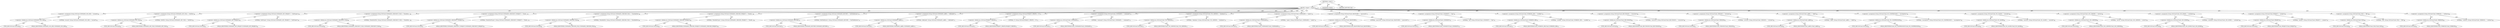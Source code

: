 digraph "&lt;clinit&gt;" {  
"111669149696" [label = <(METHOD,&lt;clinit&gt;)> ]
"25769803776" [label = <(BLOCK,&lt;empty&gt;,&lt;empty&gt;)> ]
"30064771072" [label = <(&lt;operator&gt;.assignment,String SOSCmd.COMMAND_SOS_EXE = &quot;soscmd&quot;)<SUB>63</SUB>> ]
"30064771073" [label = <(&lt;operator&gt;.fieldAccess,SOSCmd.COMMAND_SOS_EXE)<SUB>63</SUB>> ]
"180388626432" [label = <(TYPE_REF,SOSCmd,SOSCmd)<SUB>63</SUB>> ]
"55834574848" [label = <(FIELD_IDENTIFIER,COMMAND_SOS_EXE,COMMAND_SOS_EXE)<SUB>63</SUB>> ]
"90194313216" [label = <(LITERAL,&quot;soscmd&quot;,String SOSCmd.COMMAND_SOS_EXE = &quot;soscmd&quot;)<SUB>63</SUB>> ]
"30064771074" [label = <(&lt;operator&gt;.assignment,String SOSCmd.COMMAND_GET_FILE = &quot;GetFile&quot;)<SUB>64</SUB>> ]
"30064771075" [label = <(&lt;operator&gt;.fieldAccess,SOSCmd.COMMAND_GET_FILE)<SUB>64</SUB>> ]
"180388626433" [label = <(TYPE_REF,SOSCmd,SOSCmd)<SUB>64</SUB>> ]
"55834574849" [label = <(FIELD_IDENTIFIER,COMMAND_GET_FILE,COMMAND_GET_FILE)<SUB>64</SUB>> ]
"90194313217" [label = <(LITERAL,&quot;GetFile&quot;,String SOSCmd.COMMAND_GET_FILE = &quot;GetFile&quot;)<SUB>64</SUB>> ]
"30064771076" [label = <(&lt;operator&gt;.assignment,String SOSCmd.COMMAND_GET_PROJECT = &quot;GetProject&quot;)<SUB>65</SUB>> ]
"30064771077" [label = <(&lt;operator&gt;.fieldAccess,SOSCmd.COMMAND_GET_PROJECT)<SUB>65</SUB>> ]
"180388626434" [label = <(TYPE_REF,SOSCmd,SOSCmd)<SUB>65</SUB>> ]
"55834574850" [label = <(FIELD_IDENTIFIER,COMMAND_GET_PROJECT,COMMAND_GET_PROJECT)<SUB>65</SUB>> ]
"90194313218" [label = <(LITERAL,&quot;GetProject&quot;,String SOSCmd.COMMAND_GET_PROJECT = &quot;GetProject&quot;)<SUB>65</SUB>> ]
"30064771078" [label = <(&lt;operator&gt;.assignment,String SOSCmd.COMMAND_CHECKOUT_FILE = &quot;CheckOut...)<SUB>66</SUB>> ]
"30064771079" [label = <(&lt;operator&gt;.fieldAccess,SOSCmd.COMMAND_CHECKOUT_FILE)<SUB>66</SUB>> ]
"180388626435" [label = <(TYPE_REF,SOSCmd,SOSCmd)<SUB>66</SUB>> ]
"55834574851" [label = <(FIELD_IDENTIFIER,COMMAND_CHECKOUT_FILE,COMMAND_CHECKOUT_FILE)<SUB>66</SUB>> ]
"90194313219" [label = <(LITERAL,&quot;CheckOutFile&quot;,String SOSCmd.COMMAND_CHECKOUT_FILE = &quot;CheckOut...)<SUB>66</SUB>> ]
"30064771080" [label = <(&lt;operator&gt;.assignment,String SOSCmd.COMMAND_CHECKOUT_PROJECT = &quot;Check...)<SUB>67</SUB>> ]
"30064771081" [label = <(&lt;operator&gt;.fieldAccess,SOSCmd.COMMAND_CHECKOUT_PROJECT)<SUB>67</SUB>> ]
"180388626436" [label = <(TYPE_REF,SOSCmd,SOSCmd)<SUB>67</SUB>> ]
"55834574852" [label = <(FIELD_IDENTIFIER,COMMAND_CHECKOUT_PROJECT,COMMAND_CHECKOUT_PROJECT)<SUB>67</SUB>> ]
"90194313220" [label = <(LITERAL,&quot;CheckOutProject&quot;,String SOSCmd.COMMAND_CHECKOUT_PROJECT = &quot;Check...)<SUB>67</SUB>> ]
"30064771082" [label = <(&lt;operator&gt;.assignment,String SOSCmd.COMMAND_CHECKIN_FILE = &quot;CheckInFile&quot;)<SUB>68</SUB>> ]
"30064771083" [label = <(&lt;operator&gt;.fieldAccess,SOSCmd.COMMAND_CHECKIN_FILE)<SUB>68</SUB>> ]
"180388626437" [label = <(TYPE_REF,SOSCmd,SOSCmd)<SUB>68</SUB>> ]
"55834574853" [label = <(FIELD_IDENTIFIER,COMMAND_CHECKIN_FILE,COMMAND_CHECKIN_FILE)<SUB>68</SUB>> ]
"90194313221" [label = <(LITERAL,&quot;CheckInFile&quot;,String SOSCmd.COMMAND_CHECKIN_FILE = &quot;CheckInFile&quot;)<SUB>68</SUB>> ]
"30064771084" [label = <(&lt;operator&gt;.assignment,String SOSCmd.COMMAND_CHECKIN_PROJECT = &quot;CheckI...)<SUB>69</SUB>> ]
"30064771085" [label = <(&lt;operator&gt;.fieldAccess,SOSCmd.COMMAND_CHECKIN_PROJECT)<SUB>69</SUB>> ]
"180388626438" [label = <(TYPE_REF,SOSCmd,SOSCmd)<SUB>69</SUB>> ]
"55834574854" [label = <(FIELD_IDENTIFIER,COMMAND_CHECKIN_PROJECT,COMMAND_CHECKIN_PROJECT)<SUB>69</SUB>> ]
"90194313222" [label = <(LITERAL,&quot;CheckInProject&quot;,String SOSCmd.COMMAND_CHECKIN_PROJECT = &quot;CheckI...)<SUB>69</SUB>> ]
"30064771086" [label = <(&lt;operator&gt;.assignment,String SOSCmd.COMMAND_HISTORY = &quot;GetFileHistory&quot;)<SUB>70</SUB>> ]
"30064771087" [label = <(&lt;operator&gt;.fieldAccess,SOSCmd.COMMAND_HISTORY)<SUB>70</SUB>> ]
"180388626439" [label = <(TYPE_REF,SOSCmd,SOSCmd)<SUB>70</SUB>> ]
"55834574855" [label = <(FIELD_IDENTIFIER,COMMAND_HISTORY,COMMAND_HISTORY)<SUB>70</SUB>> ]
"90194313223" [label = <(LITERAL,&quot;GetFileHistory&quot;,String SOSCmd.COMMAND_HISTORY = &quot;GetFileHistory&quot;)<SUB>70</SUB>> ]
"30064771088" [label = <(&lt;operator&gt;.assignment,String SOSCmd.COMMAND_LABEL = &quot;AddLabel&quot;)<SUB>71</SUB>> ]
"30064771089" [label = <(&lt;operator&gt;.fieldAccess,SOSCmd.COMMAND_LABEL)<SUB>71</SUB>> ]
"180388626440" [label = <(TYPE_REF,SOSCmd,SOSCmd)<SUB>71</SUB>> ]
"55834574856" [label = <(FIELD_IDENTIFIER,COMMAND_LABEL,COMMAND_LABEL)<SUB>71</SUB>> ]
"90194313224" [label = <(LITERAL,&quot;AddLabel&quot;,String SOSCmd.COMMAND_LABEL = &quot;AddLabel&quot;)<SUB>71</SUB>> ]
"30064771090" [label = <(&lt;operator&gt;.assignment,String SOSCmd.PROJECT_PREFIX = &quot;$&quot;)<SUB>72</SUB>> ]
"30064771091" [label = <(&lt;operator&gt;.fieldAccess,SOSCmd.PROJECT_PREFIX)<SUB>72</SUB>> ]
"180388626441" [label = <(TYPE_REF,SOSCmd,SOSCmd)<SUB>72</SUB>> ]
"55834574857" [label = <(FIELD_IDENTIFIER,PROJECT_PREFIX,PROJECT_PREFIX)<SUB>72</SUB>> ]
"90194313225" [label = <(LITERAL,&quot;$&quot;,String SOSCmd.PROJECT_PREFIX = &quot;$&quot;)<SUB>72</SUB>> ]
"30064771092" [label = <(&lt;operator&gt;.assignment,String SOSCmd.FLAG_COMMAND = &quot;-command&quot;)<SUB>74</SUB>> ]
"30064771093" [label = <(&lt;operator&gt;.fieldAccess,SOSCmd.FLAG_COMMAND)<SUB>74</SUB>> ]
"180388626442" [label = <(TYPE_REF,SOSCmd,SOSCmd)<SUB>74</SUB>> ]
"55834574858" [label = <(FIELD_IDENTIFIER,FLAG_COMMAND,FLAG_COMMAND)<SUB>74</SUB>> ]
"90194313226" [label = <(LITERAL,&quot;-command&quot;,String SOSCmd.FLAG_COMMAND = &quot;-command&quot;)<SUB>74</SUB>> ]
"30064771094" [label = <(&lt;operator&gt;.assignment,String SOSCmd.FLAG_VSS_SERVER = &quot;-database&quot;)<SUB>75</SUB>> ]
"30064771095" [label = <(&lt;operator&gt;.fieldAccess,SOSCmd.FLAG_VSS_SERVER)<SUB>75</SUB>> ]
"180388626443" [label = <(TYPE_REF,SOSCmd,SOSCmd)<SUB>75</SUB>> ]
"55834574859" [label = <(FIELD_IDENTIFIER,FLAG_VSS_SERVER,FLAG_VSS_SERVER)<SUB>75</SUB>> ]
"90194313227" [label = <(LITERAL,&quot;-database&quot;,String SOSCmd.FLAG_VSS_SERVER = &quot;-database&quot;)<SUB>75</SUB>> ]
"30064771096" [label = <(&lt;operator&gt;.assignment,String SOSCmd.FLAG_USERNAME = &quot;-name&quot;)<SUB>76</SUB>> ]
"30064771097" [label = <(&lt;operator&gt;.fieldAccess,SOSCmd.FLAG_USERNAME)<SUB>76</SUB>> ]
"180388626444" [label = <(TYPE_REF,SOSCmd,SOSCmd)<SUB>76</SUB>> ]
"55834574860" [label = <(FIELD_IDENTIFIER,FLAG_USERNAME,FLAG_USERNAME)<SUB>76</SUB>> ]
"90194313228" [label = <(LITERAL,&quot;-name&quot;,String SOSCmd.FLAG_USERNAME = &quot;-name&quot;)<SUB>76</SUB>> ]
"30064771098" [label = <(&lt;operator&gt;.assignment,String SOSCmd.FLAG_PASSWORD = &quot;-password&quot;)<SUB>77</SUB>> ]
"30064771099" [label = <(&lt;operator&gt;.fieldAccess,SOSCmd.FLAG_PASSWORD)<SUB>77</SUB>> ]
"180388626445" [label = <(TYPE_REF,SOSCmd,SOSCmd)<SUB>77</SUB>> ]
"55834574861" [label = <(FIELD_IDENTIFIER,FLAG_PASSWORD,FLAG_PASSWORD)<SUB>77</SUB>> ]
"90194313229" [label = <(LITERAL,&quot;-password&quot;,String SOSCmd.FLAG_PASSWORD = &quot;-password&quot;)<SUB>77</SUB>> ]
"30064771100" [label = <(&lt;operator&gt;.assignment,String SOSCmd.FLAG_COMMENT = &quot;-log&quot;)<SUB>78</SUB>> ]
"30064771101" [label = <(&lt;operator&gt;.fieldAccess,SOSCmd.FLAG_COMMENT)<SUB>78</SUB>> ]
"180388626446" [label = <(TYPE_REF,SOSCmd,SOSCmd)<SUB>78</SUB>> ]
"55834574862" [label = <(FIELD_IDENTIFIER,FLAG_COMMENT,FLAG_COMMENT)<SUB>78</SUB>> ]
"90194313230" [label = <(LITERAL,&quot;-log&quot;,String SOSCmd.FLAG_COMMENT = &quot;-log&quot;)<SUB>78</SUB>> ]
"30064771102" [label = <(&lt;operator&gt;.assignment,String SOSCmd.FLAG_WORKING_DIR = &quot;-workdir&quot;)<SUB>79</SUB>> ]
"30064771103" [label = <(&lt;operator&gt;.fieldAccess,SOSCmd.FLAG_WORKING_DIR)<SUB>79</SUB>> ]
"180388626447" [label = <(TYPE_REF,SOSCmd,SOSCmd)<SUB>79</SUB>> ]
"55834574863" [label = <(FIELD_IDENTIFIER,FLAG_WORKING_DIR,FLAG_WORKING_DIR)<SUB>79</SUB>> ]
"90194313231" [label = <(LITERAL,&quot;-workdir&quot;,String SOSCmd.FLAG_WORKING_DIR = &quot;-workdir&quot;)<SUB>79</SUB>> ]
"30064771104" [label = <(&lt;operator&gt;.assignment,String SOSCmd.FLAG_RECURSION = &quot;-recursive&quot;)<SUB>80</SUB>> ]
"30064771105" [label = <(&lt;operator&gt;.fieldAccess,SOSCmd.FLAG_RECURSION)<SUB>80</SUB>> ]
"180388626448" [label = <(TYPE_REF,SOSCmd,SOSCmd)<SUB>80</SUB>> ]
"55834574864" [label = <(FIELD_IDENTIFIER,FLAG_RECURSION,FLAG_RECURSION)<SUB>80</SUB>> ]
"90194313232" [label = <(LITERAL,&quot;-recursive&quot;,String SOSCmd.FLAG_RECURSION = &quot;-recursive&quot;)<SUB>80</SUB>> ]
"30064771106" [label = <(&lt;operator&gt;.assignment,String SOSCmd.FLAG_VERSION = &quot;-revision&quot;)<SUB>81</SUB>> ]
"30064771107" [label = <(&lt;operator&gt;.fieldAccess,SOSCmd.FLAG_VERSION)<SUB>81</SUB>> ]
"180388626449" [label = <(TYPE_REF,SOSCmd,SOSCmd)<SUB>81</SUB>> ]
"55834574865" [label = <(FIELD_IDENTIFIER,FLAG_VERSION,FLAG_VERSION)<SUB>81</SUB>> ]
"90194313233" [label = <(LITERAL,&quot;-revision&quot;,String SOSCmd.FLAG_VERSION = &quot;-revision&quot;)<SUB>81</SUB>> ]
"30064771108" [label = <(&lt;operator&gt;.assignment,String SOSCmd.FLAG_LABEL = &quot;-label&quot;)<SUB>82</SUB>> ]
"30064771109" [label = <(&lt;operator&gt;.fieldAccess,SOSCmd.FLAG_LABEL)<SUB>82</SUB>> ]
"180388626450" [label = <(TYPE_REF,SOSCmd,SOSCmd)<SUB>82</SUB>> ]
"55834574866" [label = <(FIELD_IDENTIFIER,FLAG_LABEL,FLAG_LABEL)<SUB>82</SUB>> ]
"90194313234" [label = <(LITERAL,&quot;-label&quot;,String SOSCmd.FLAG_LABEL = &quot;-label&quot;)<SUB>82</SUB>> ]
"30064771110" [label = <(&lt;operator&gt;.assignment,String SOSCmd.FLAG_NO_COMPRESSION = &quot;-nocompress&quot;)<SUB>83</SUB>> ]
"30064771111" [label = <(&lt;operator&gt;.fieldAccess,SOSCmd.FLAG_NO_COMPRESSION)<SUB>83</SUB>> ]
"180388626451" [label = <(TYPE_REF,SOSCmd,SOSCmd)<SUB>83</SUB>> ]
"55834574867" [label = <(FIELD_IDENTIFIER,FLAG_NO_COMPRESSION,FLAG_NO_COMPRESSION)<SUB>83</SUB>> ]
"90194313235" [label = <(LITERAL,&quot;-nocompress&quot;,String SOSCmd.FLAG_NO_COMPRESSION = &quot;-nocompress&quot;)<SUB>83</SUB>> ]
"30064771112" [label = <(&lt;operator&gt;.assignment,String SOSCmd.FLAG_NO_CACHE = &quot;-nocache&quot;)<SUB>84</SUB>> ]
"30064771113" [label = <(&lt;operator&gt;.fieldAccess,SOSCmd.FLAG_NO_CACHE)<SUB>84</SUB>> ]
"180388626452" [label = <(TYPE_REF,SOSCmd,SOSCmd)<SUB>84</SUB>> ]
"55834574868" [label = <(FIELD_IDENTIFIER,FLAG_NO_CACHE,FLAG_NO_CACHE)<SUB>84</SUB>> ]
"90194313236" [label = <(LITERAL,&quot;-nocache&quot;,String SOSCmd.FLAG_NO_CACHE = &quot;-nocache&quot;)<SUB>84</SUB>> ]
"30064771114" [label = <(&lt;operator&gt;.assignment,String SOSCmd.FLAG_SOS_SERVER = &quot;-server&quot;)<SUB>85</SUB>> ]
"30064771115" [label = <(&lt;operator&gt;.fieldAccess,SOSCmd.FLAG_SOS_SERVER)<SUB>85</SUB>> ]
"180388626453" [label = <(TYPE_REF,SOSCmd,SOSCmd)<SUB>85</SUB>> ]
"55834574869" [label = <(FIELD_IDENTIFIER,FLAG_SOS_SERVER,FLAG_SOS_SERVER)<SUB>85</SUB>> ]
"90194313237" [label = <(LITERAL,&quot;-server&quot;,String SOSCmd.FLAG_SOS_SERVER = &quot;-server&quot;)<SUB>85</SUB>> ]
"30064771116" [label = <(&lt;operator&gt;.assignment,String SOSCmd.FLAG_SOS_HOME = &quot;-soshome&quot;)<SUB>86</SUB>> ]
"30064771117" [label = <(&lt;operator&gt;.fieldAccess,SOSCmd.FLAG_SOS_HOME)<SUB>86</SUB>> ]
"180388626454" [label = <(TYPE_REF,SOSCmd,SOSCmd)<SUB>86</SUB>> ]
"55834574870" [label = <(FIELD_IDENTIFIER,FLAG_SOS_HOME,FLAG_SOS_HOME)<SUB>86</SUB>> ]
"90194313238" [label = <(LITERAL,&quot;-soshome&quot;,String SOSCmd.FLAG_SOS_HOME = &quot;-soshome&quot;)<SUB>86</SUB>> ]
"30064771118" [label = <(&lt;operator&gt;.assignment,String SOSCmd.FLAG_PROJECT = &quot;-project&quot;)<SUB>87</SUB>> ]
"30064771119" [label = <(&lt;operator&gt;.fieldAccess,SOSCmd.FLAG_PROJECT)<SUB>87</SUB>> ]
"180388626455" [label = <(TYPE_REF,SOSCmd,SOSCmd)<SUB>87</SUB>> ]
"55834574871" [label = <(FIELD_IDENTIFIER,FLAG_PROJECT,FLAG_PROJECT)<SUB>87</SUB>> ]
"90194313239" [label = <(LITERAL,&quot;-project&quot;,String SOSCmd.FLAG_PROJECT = &quot;-project&quot;)<SUB>87</SUB>> ]
"30064771120" [label = <(&lt;operator&gt;.assignment,String SOSCmd.FLAG_FILE = &quot;-file&quot;)<SUB>88</SUB>> ]
"30064771121" [label = <(&lt;operator&gt;.fieldAccess,SOSCmd.FLAG_FILE)<SUB>88</SUB>> ]
"180388626456" [label = <(TYPE_REF,SOSCmd,SOSCmd)<SUB>88</SUB>> ]
"55834574872" [label = <(FIELD_IDENTIFIER,FLAG_FILE,FLAG_FILE)<SUB>88</SUB>> ]
"90194313240" [label = <(LITERAL,&quot;-file&quot;,String SOSCmd.FLAG_FILE = &quot;-file&quot;)<SUB>88</SUB>> ]
"30064771122" [label = <(&lt;operator&gt;.assignment,String SOSCmd.FLAG_VERBOSE = &quot;-verbose&quot;)<SUB>89</SUB>> ]
"30064771123" [label = <(&lt;operator&gt;.fieldAccess,SOSCmd.FLAG_VERBOSE)<SUB>89</SUB>> ]
"180388626457" [label = <(TYPE_REF,SOSCmd,SOSCmd)<SUB>89</SUB>> ]
"55834574873" [label = <(FIELD_IDENTIFIER,FLAG_VERBOSE,FLAG_VERBOSE)<SUB>89</SUB>> ]
"90194313241" [label = <(LITERAL,&quot;-verbose&quot;,String SOSCmd.FLAG_VERBOSE = &quot;-verbose&quot;)<SUB>89</SUB>> ]
"133143986228" [label = <(MODIFIER,STATIC)> ]
"128849018880" [label = <(METHOD_RETURN,void)> ]
  "111669149696" -> "25769803776"  [ label = "AST: "] 
  "111669149696" -> "133143986228"  [ label = "AST: "] 
  "111669149696" -> "128849018880"  [ label = "AST: "] 
  "25769803776" -> "30064771072"  [ label = "AST: "] 
  "25769803776" -> "30064771074"  [ label = "AST: "] 
  "25769803776" -> "30064771076"  [ label = "AST: "] 
  "25769803776" -> "30064771078"  [ label = "AST: "] 
  "25769803776" -> "30064771080"  [ label = "AST: "] 
  "25769803776" -> "30064771082"  [ label = "AST: "] 
  "25769803776" -> "30064771084"  [ label = "AST: "] 
  "25769803776" -> "30064771086"  [ label = "AST: "] 
  "25769803776" -> "30064771088"  [ label = "AST: "] 
  "25769803776" -> "30064771090"  [ label = "AST: "] 
  "25769803776" -> "30064771092"  [ label = "AST: "] 
  "25769803776" -> "30064771094"  [ label = "AST: "] 
  "25769803776" -> "30064771096"  [ label = "AST: "] 
  "25769803776" -> "30064771098"  [ label = "AST: "] 
  "25769803776" -> "30064771100"  [ label = "AST: "] 
  "25769803776" -> "30064771102"  [ label = "AST: "] 
  "25769803776" -> "30064771104"  [ label = "AST: "] 
  "25769803776" -> "30064771106"  [ label = "AST: "] 
  "25769803776" -> "30064771108"  [ label = "AST: "] 
  "25769803776" -> "30064771110"  [ label = "AST: "] 
  "25769803776" -> "30064771112"  [ label = "AST: "] 
  "25769803776" -> "30064771114"  [ label = "AST: "] 
  "25769803776" -> "30064771116"  [ label = "AST: "] 
  "25769803776" -> "30064771118"  [ label = "AST: "] 
  "25769803776" -> "30064771120"  [ label = "AST: "] 
  "25769803776" -> "30064771122"  [ label = "AST: "] 
  "30064771072" -> "30064771073"  [ label = "AST: "] 
  "30064771072" -> "90194313216"  [ label = "AST: "] 
  "30064771073" -> "180388626432"  [ label = "AST: "] 
  "30064771073" -> "55834574848"  [ label = "AST: "] 
  "30064771074" -> "30064771075"  [ label = "AST: "] 
  "30064771074" -> "90194313217"  [ label = "AST: "] 
  "30064771075" -> "180388626433"  [ label = "AST: "] 
  "30064771075" -> "55834574849"  [ label = "AST: "] 
  "30064771076" -> "30064771077"  [ label = "AST: "] 
  "30064771076" -> "90194313218"  [ label = "AST: "] 
  "30064771077" -> "180388626434"  [ label = "AST: "] 
  "30064771077" -> "55834574850"  [ label = "AST: "] 
  "30064771078" -> "30064771079"  [ label = "AST: "] 
  "30064771078" -> "90194313219"  [ label = "AST: "] 
  "30064771079" -> "180388626435"  [ label = "AST: "] 
  "30064771079" -> "55834574851"  [ label = "AST: "] 
  "30064771080" -> "30064771081"  [ label = "AST: "] 
  "30064771080" -> "90194313220"  [ label = "AST: "] 
  "30064771081" -> "180388626436"  [ label = "AST: "] 
  "30064771081" -> "55834574852"  [ label = "AST: "] 
  "30064771082" -> "30064771083"  [ label = "AST: "] 
  "30064771082" -> "90194313221"  [ label = "AST: "] 
  "30064771083" -> "180388626437"  [ label = "AST: "] 
  "30064771083" -> "55834574853"  [ label = "AST: "] 
  "30064771084" -> "30064771085"  [ label = "AST: "] 
  "30064771084" -> "90194313222"  [ label = "AST: "] 
  "30064771085" -> "180388626438"  [ label = "AST: "] 
  "30064771085" -> "55834574854"  [ label = "AST: "] 
  "30064771086" -> "30064771087"  [ label = "AST: "] 
  "30064771086" -> "90194313223"  [ label = "AST: "] 
  "30064771087" -> "180388626439"  [ label = "AST: "] 
  "30064771087" -> "55834574855"  [ label = "AST: "] 
  "30064771088" -> "30064771089"  [ label = "AST: "] 
  "30064771088" -> "90194313224"  [ label = "AST: "] 
  "30064771089" -> "180388626440"  [ label = "AST: "] 
  "30064771089" -> "55834574856"  [ label = "AST: "] 
  "30064771090" -> "30064771091"  [ label = "AST: "] 
  "30064771090" -> "90194313225"  [ label = "AST: "] 
  "30064771091" -> "180388626441"  [ label = "AST: "] 
  "30064771091" -> "55834574857"  [ label = "AST: "] 
  "30064771092" -> "30064771093"  [ label = "AST: "] 
  "30064771092" -> "90194313226"  [ label = "AST: "] 
  "30064771093" -> "180388626442"  [ label = "AST: "] 
  "30064771093" -> "55834574858"  [ label = "AST: "] 
  "30064771094" -> "30064771095"  [ label = "AST: "] 
  "30064771094" -> "90194313227"  [ label = "AST: "] 
  "30064771095" -> "180388626443"  [ label = "AST: "] 
  "30064771095" -> "55834574859"  [ label = "AST: "] 
  "30064771096" -> "30064771097"  [ label = "AST: "] 
  "30064771096" -> "90194313228"  [ label = "AST: "] 
  "30064771097" -> "180388626444"  [ label = "AST: "] 
  "30064771097" -> "55834574860"  [ label = "AST: "] 
  "30064771098" -> "30064771099"  [ label = "AST: "] 
  "30064771098" -> "90194313229"  [ label = "AST: "] 
  "30064771099" -> "180388626445"  [ label = "AST: "] 
  "30064771099" -> "55834574861"  [ label = "AST: "] 
  "30064771100" -> "30064771101"  [ label = "AST: "] 
  "30064771100" -> "90194313230"  [ label = "AST: "] 
  "30064771101" -> "180388626446"  [ label = "AST: "] 
  "30064771101" -> "55834574862"  [ label = "AST: "] 
  "30064771102" -> "30064771103"  [ label = "AST: "] 
  "30064771102" -> "90194313231"  [ label = "AST: "] 
  "30064771103" -> "180388626447"  [ label = "AST: "] 
  "30064771103" -> "55834574863"  [ label = "AST: "] 
  "30064771104" -> "30064771105"  [ label = "AST: "] 
  "30064771104" -> "90194313232"  [ label = "AST: "] 
  "30064771105" -> "180388626448"  [ label = "AST: "] 
  "30064771105" -> "55834574864"  [ label = "AST: "] 
  "30064771106" -> "30064771107"  [ label = "AST: "] 
  "30064771106" -> "90194313233"  [ label = "AST: "] 
  "30064771107" -> "180388626449"  [ label = "AST: "] 
  "30064771107" -> "55834574865"  [ label = "AST: "] 
  "30064771108" -> "30064771109"  [ label = "AST: "] 
  "30064771108" -> "90194313234"  [ label = "AST: "] 
  "30064771109" -> "180388626450"  [ label = "AST: "] 
  "30064771109" -> "55834574866"  [ label = "AST: "] 
  "30064771110" -> "30064771111"  [ label = "AST: "] 
  "30064771110" -> "90194313235"  [ label = "AST: "] 
  "30064771111" -> "180388626451"  [ label = "AST: "] 
  "30064771111" -> "55834574867"  [ label = "AST: "] 
  "30064771112" -> "30064771113"  [ label = "AST: "] 
  "30064771112" -> "90194313236"  [ label = "AST: "] 
  "30064771113" -> "180388626452"  [ label = "AST: "] 
  "30064771113" -> "55834574868"  [ label = "AST: "] 
  "30064771114" -> "30064771115"  [ label = "AST: "] 
  "30064771114" -> "90194313237"  [ label = "AST: "] 
  "30064771115" -> "180388626453"  [ label = "AST: "] 
  "30064771115" -> "55834574869"  [ label = "AST: "] 
  "30064771116" -> "30064771117"  [ label = "AST: "] 
  "30064771116" -> "90194313238"  [ label = "AST: "] 
  "30064771117" -> "180388626454"  [ label = "AST: "] 
  "30064771117" -> "55834574870"  [ label = "AST: "] 
  "30064771118" -> "30064771119"  [ label = "AST: "] 
  "30064771118" -> "90194313239"  [ label = "AST: "] 
  "30064771119" -> "180388626455"  [ label = "AST: "] 
  "30064771119" -> "55834574871"  [ label = "AST: "] 
  "30064771120" -> "30064771121"  [ label = "AST: "] 
  "30064771120" -> "90194313240"  [ label = "AST: "] 
  "30064771121" -> "180388626456"  [ label = "AST: "] 
  "30064771121" -> "55834574872"  [ label = "AST: "] 
  "30064771122" -> "30064771123"  [ label = "AST: "] 
  "30064771122" -> "90194313241"  [ label = "AST: "] 
  "30064771123" -> "180388626457"  [ label = "AST: "] 
  "30064771123" -> "55834574873"  [ label = "AST: "] 
}
